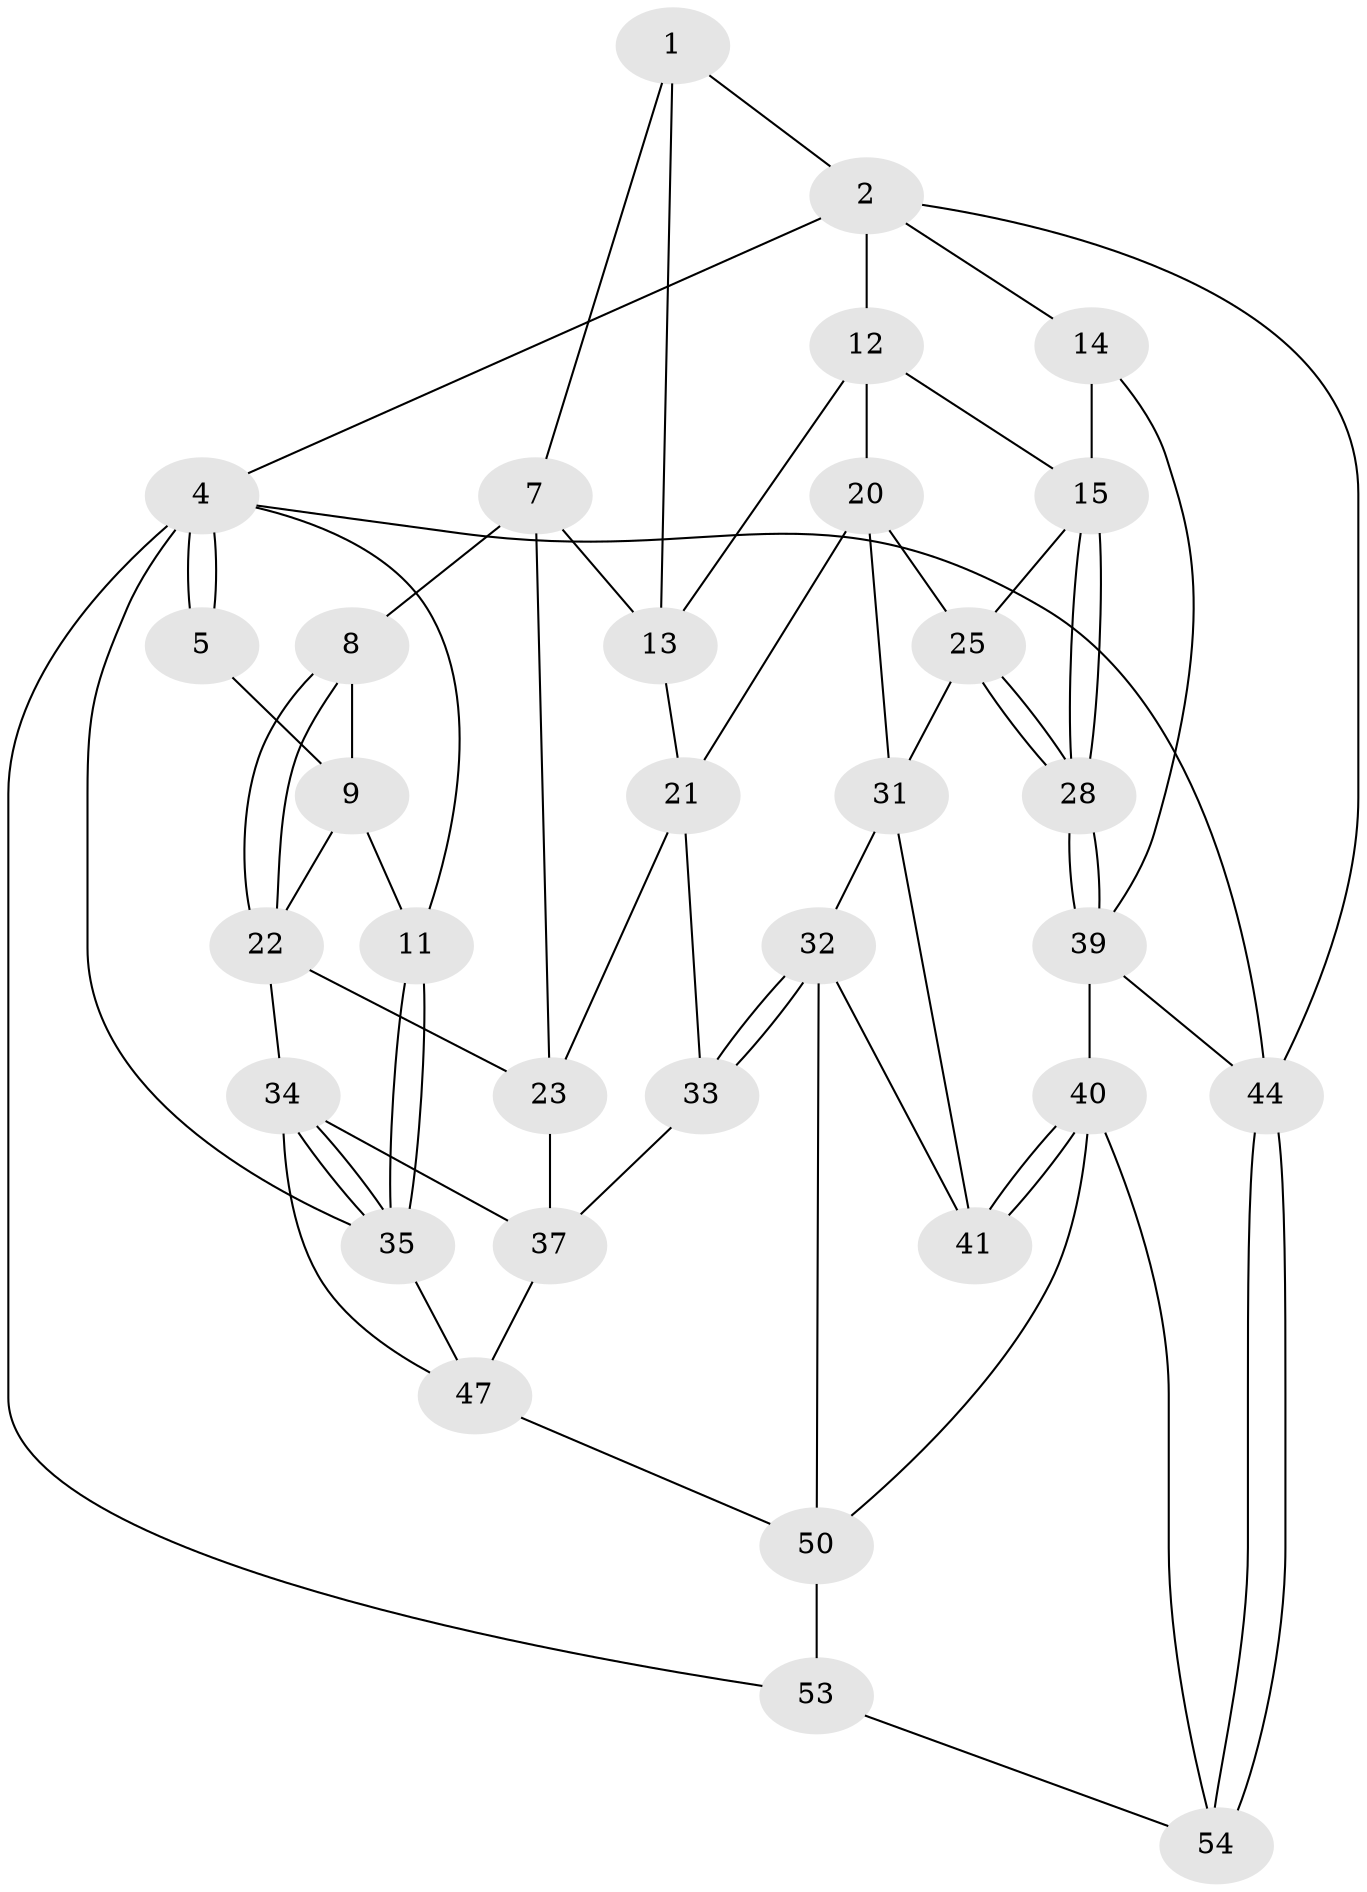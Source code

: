 // Generated by graph-tools (version 1.1) at 2025/52/02/27/25 19:52:44]
// undirected, 32 vertices, 70 edges
graph export_dot {
graph [start="1"]
  node [color=gray90,style=filled];
  1 [pos="+0.46381132890163473+0",super="+6"];
  2 [pos="+0.7802011859703368+0",super="+3"];
  4 [pos="+0+0",super="+46"];
  5 [pos="+0+0"];
  7 [pos="+0.3547010442820464+0.13390030452902424",super="+19"];
  8 [pos="+0.33372457281350715+0.14444385767471832"];
  9 [pos="+0.22571983693735873+0.14021863111270175",super="+10"];
  11 [pos="+0+0.23594404503804497"];
  12 [pos="+0.7780305927075069+0",super="+17"];
  13 [pos="+0.5474040585558291+0.22240860203329957",super="+18"];
  14 [pos="+1+0.318058028507188"];
  15 [pos="+0.9365148455866817+0.2714144191320131",super="+16"];
  20 [pos="+0.7105267327931661+0.2725346082735832",super="+27"];
  21 [pos="+0.5900637296355237+0.3105014277864803",super="+29"];
  22 [pos="+0.24569805439304643+0.3166919927922088",super="+24"];
  23 [pos="+0.40792432301297116+0.366707579818989",super="+30"];
  25 [pos="+0.8276726127912727+0.4189613658675596",super="+26"];
  28 [pos="+0.9241547608373089+0.4723568296161674"];
  31 [pos="+0.7294418923288948+0.3952298533717617",super="+36"];
  32 [pos="+0.5805437644364355+0.5020783465046729",super="+49"];
  33 [pos="+0.5688684308633059+0.4947816903288628"];
  34 [pos="+0.23140692141925673+0.4286661581032249",super="+38"];
  35 [pos="+0+0.4869425617755434",super="+45"];
  37 [pos="+0.3713387448454851+0.5036435044853731",super="+43"];
  39 [pos="+1+0.6454293790348409",super="+42"];
  40 [pos="+0.7234052743554563+0.6922769276031987",super="+51"];
  41 [pos="+0.7079439753095673+0.6763250453742315"];
  44 [pos="+1+1"];
  47 [pos="+0.3437920560377782+0.7208582427706997",super="+48"];
  50 [pos="+0.37442328632528216+0.7349934835040226",super="+52"];
  53 [pos="+0.16300754820689603+1"];
  54 [pos="+0.6983544504971904+1"];
  1 -- 2;
  1 -- 13;
  1 -- 7;
  2 -- 12;
  2 -- 4;
  2 -- 14;
  2 -- 44;
  4 -- 5;
  4 -- 5;
  4 -- 11;
  4 -- 53;
  4 -- 44;
  4 -- 35;
  5 -- 9;
  7 -- 8;
  7 -- 23;
  7 -- 13;
  8 -- 9;
  8 -- 22;
  8 -- 22;
  9 -- 11;
  9 -- 22;
  11 -- 35;
  11 -- 35;
  12 -- 13;
  12 -- 20;
  12 -- 15;
  13 -- 21;
  14 -- 15;
  14 -- 39;
  15 -- 28;
  15 -- 28;
  15 -- 25;
  20 -- 21;
  20 -- 25;
  20 -- 31;
  21 -- 33;
  21 -- 23;
  22 -- 34;
  22 -- 23;
  23 -- 37;
  25 -- 28;
  25 -- 28;
  25 -- 31;
  28 -- 39;
  28 -- 39;
  31 -- 32;
  31 -- 41;
  32 -- 33;
  32 -- 33;
  32 -- 41;
  32 -- 50;
  33 -- 37;
  34 -- 35;
  34 -- 35;
  34 -- 37;
  34 -- 47;
  35 -- 47;
  37 -- 47;
  39 -- 40;
  39 -- 44;
  40 -- 41;
  40 -- 41;
  40 -- 54;
  40 -- 50;
  44 -- 54;
  44 -- 54;
  47 -- 50;
  50 -- 53;
  53 -- 54;
}
